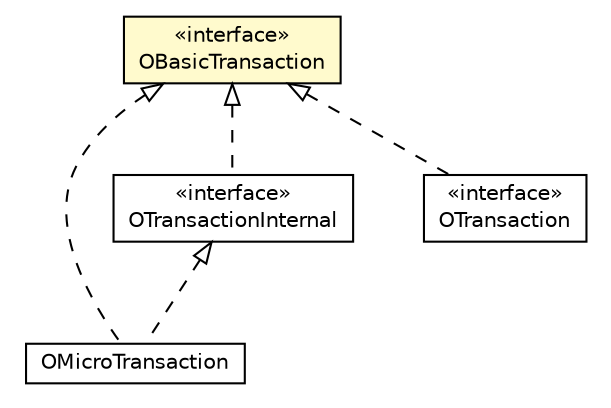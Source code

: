 #!/usr/local/bin/dot
#
# Class diagram 
# Generated by UMLGraph version R5_6-24-gf6e263 (http://www.umlgraph.org/)
#

digraph G {
	edge [fontname="Helvetica",fontsize=10,labelfontname="Helvetica",labelfontsize=10];
	node [fontname="Helvetica",fontsize=10,shape=plaintext];
	nodesep=0.25;
	ranksep=0.5;
	// com.orientechnologies.orient.core.storage.OBasicTransaction
	c1473483 [label=<<table title="com.orientechnologies.orient.core.storage.OBasicTransaction" border="0" cellborder="1" cellspacing="0" cellpadding="2" port="p" bgcolor="lemonChiffon" href="./OBasicTransaction.html">
		<tr><td><table border="0" cellspacing="0" cellpadding="1">
<tr><td align="center" balign="center"> &#171;interface&#187; </td></tr>
<tr><td align="center" balign="center"> OBasicTransaction </td></tr>
		</table></td></tr>
		</table>>, URL="./OBasicTransaction.html", fontname="Helvetica", fontcolor="black", fontsize=10.0];
	// com.orientechnologies.orient.core.storage.impl.local.OMicroTransaction
	c1473509 [label=<<table title="com.orientechnologies.orient.core.storage.impl.local.OMicroTransaction" border="0" cellborder="1" cellspacing="0" cellpadding="2" port="p" href="./impl/local/OMicroTransaction.html">
		<tr><td><table border="0" cellspacing="0" cellpadding="1">
<tr><td align="center" balign="center"> OMicroTransaction </td></tr>
		</table></td></tr>
		</table>>, URL="./impl/local/OMicroTransaction.html", fontname="Helvetica", fontcolor="black", fontsize=10.0];
	// com.orientechnologies.orient.core.tx.OTransactionInternal
	c1473921 [label=<<table title="com.orientechnologies.orient.core.tx.OTransactionInternal" border="0" cellborder="1" cellspacing="0" cellpadding="2" port="p" href="../tx/OTransactionInternal.html">
		<tr><td><table border="0" cellspacing="0" cellpadding="1">
<tr><td align="center" balign="center"> &#171;interface&#187; </td></tr>
<tr><td align="center" balign="center"> OTransactionInternal </td></tr>
		</table></td></tr>
		</table>>, URL="../tx/OTransactionInternal.html", fontname="Helvetica", fontcolor="black", fontsize=10.0];
	// com.orientechnologies.orient.core.tx.OTransaction
	c1473922 [label=<<table title="com.orientechnologies.orient.core.tx.OTransaction" border="0" cellborder="1" cellspacing="0" cellpadding="2" port="p" href="../tx/OTransaction.html">
		<tr><td><table border="0" cellspacing="0" cellpadding="1">
<tr><td align="center" balign="center"> &#171;interface&#187; </td></tr>
<tr><td align="center" balign="center"> OTransaction </td></tr>
		</table></td></tr>
		</table>>, URL="../tx/OTransaction.html", fontname="Helvetica", fontcolor="black", fontsize=10.0];
	//com.orientechnologies.orient.core.storage.impl.local.OMicroTransaction implements com.orientechnologies.orient.core.storage.OBasicTransaction
	c1473483:p -> c1473509:p [dir=back,arrowtail=empty,style=dashed];
	//com.orientechnologies.orient.core.storage.impl.local.OMicroTransaction implements com.orientechnologies.orient.core.tx.OTransactionInternal
	c1473921:p -> c1473509:p [dir=back,arrowtail=empty,style=dashed];
	//com.orientechnologies.orient.core.tx.OTransactionInternal implements com.orientechnologies.orient.core.storage.OBasicTransaction
	c1473483:p -> c1473921:p [dir=back,arrowtail=empty,style=dashed];
	//com.orientechnologies.orient.core.tx.OTransaction implements com.orientechnologies.orient.core.storage.OBasicTransaction
	c1473483:p -> c1473922:p [dir=back,arrowtail=empty,style=dashed];
}

